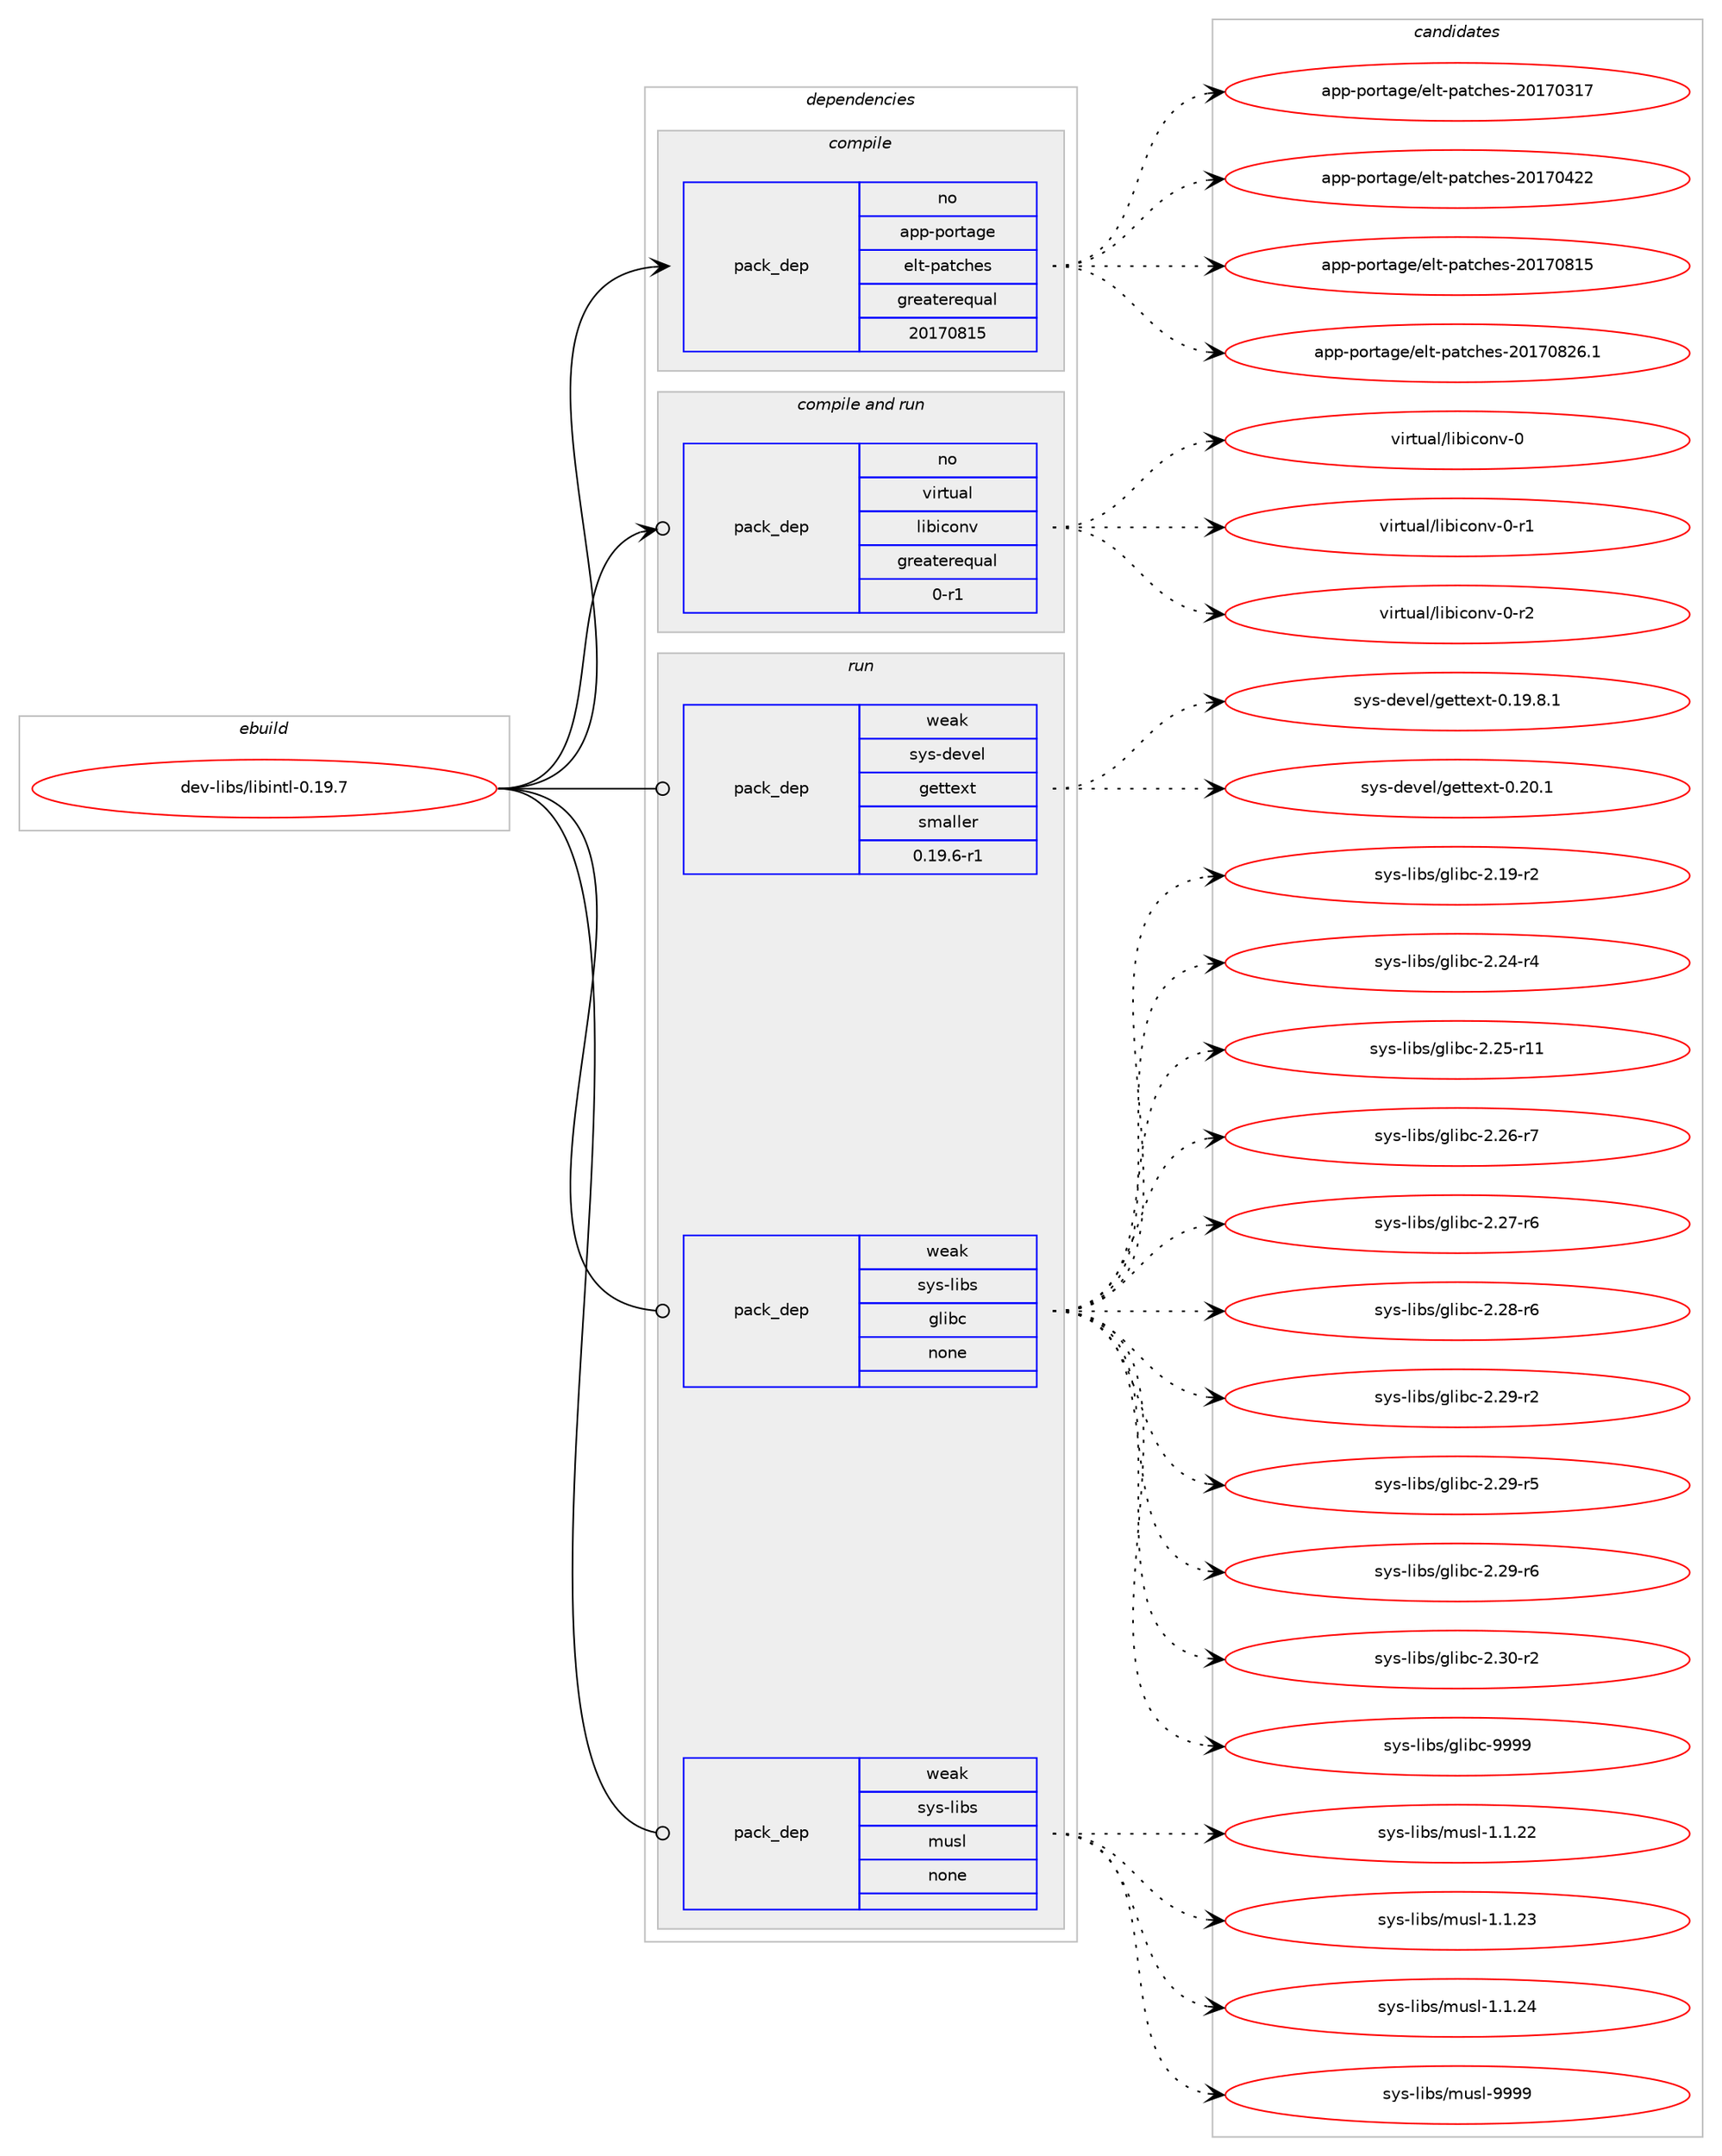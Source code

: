 digraph prolog {

# *************
# Graph options
# *************

newrank=true;
concentrate=true;
compound=true;
graph [rankdir=LR,fontname=Helvetica,fontsize=10,ranksep=1.5];#, ranksep=2.5, nodesep=0.2];
edge  [arrowhead=vee];
node  [fontname=Helvetica,fontsize=10];

# **********
# The ebuild
# **********

subgraph cluster_leftcol {
color=gray;
rank=same;
label=<<i>ebuild</i>>;
id [label="dev-libs/libintl-0.19.7", color=red, width=4, href="../dev-libs/libintl-0.19.7.svg"];
}

# ****************
# The dependencies
# ****************

subgraph cluster_midcol {
color=gray;
label=<<i>dependencies</i>>;
subgraph cluster_compile {
fillcolor="#eeeeee";
style=filled;
label=<<i>compile</i>>;
subgraph pack422721 {
dependency565996 [label=<<TABLE BORDER="0" CELLBORDER="1" CELLSPACING="0" CELLPADDING="4" WIDTH="220"><TR><TD ROWSPAN="6" CELLPADDING="30">pack_dep</TD></TR><TR><TD WIDTH="110">no</TD></TR><TR><TD>app-portage</TD></TR><TR><TD>elt-patches</TD></TR><TR><TD>greaterequal</TD></TR><TR><TD>20170815</TD></TR></TABLE>>, shape=none, color=blue];
}
id:e -> dependency565996:w [weight=20,style="solid",arrowhead="vee"];
}
subgraph cluster_compileandrun {
fillcolor="#eeeeee";
style=filled;
label=<<i>compile and run</i>>;
subgraph pack422722 {
dependency565997 [label=<<TABLE BORDER="0" CELLBORDER="1" CELLSPACING="0" CELLPADDING="4" WIDTH="220"><TR><TD ROWSPAN="6" CELLPADDING="30">pack_dep</TD></TR><TR><TD WIDTH="110">no</TD></TR><TR><TD>virtual</TD></TR><TR><TD>libiconv</TD></TR><TR><TD>greaterequal</TD></TR><TR><TD>0-r1</TD></TR></TABLE>>, shape=none, color=blue];
}
id:e -> dependency565997:w [weight=20,style="solid",arrowhead="odotvee"];
}
subgraph cluster_run {
fillcolor="#eeeeee";
style=filled;
label=<<i>run</i>>;
subgraph pack422723 {
dependency565998 [label=<<TABLE BORDER="0" CELLBORDER="1" CELLSPACING="0" CELLPADDING="4" WIDTH="220"><TR><TD ROWSPAN="6" CELLPADDING="30">pack_dep</TD></TR><TR><TD WIDTH="110">weak</TD></TR><TR><TD>sys-devel</TD></TR><TR><TD>gettext</TD></TR><TR><TD>smaller</TD></TR><TR><TD>0.19.6-r1</TD></TR></TABLE>>, shape=none, color=blue];
}
id:e -> dependency565998:w [weight=20,style="solid",arrowhead="odot"];
subgraph pack422724 {
dependency565999 [label=<<TABLE BORDER="0" CELLBORDER="1" CELLSPACING="0" CELLPADDING="4" WIDTH="220"><TR><TD ROWSPAN="6" CELLPADDING="30">pack_dep</TD></TR><TR><TD WIDTH="110">weak</TD></TR><TR><TD>sys-libs</TD></TR><TR><TD>glibc</TD></TR><TR><TD>none</TD></TR><TR><TD></TD></TR></TABLE>>, shape=none, color=blue];
}
id:e -> dependency565999:w [weight=20,style="solid",arrowhead="odot"];
subgraph pack422725 {
dependency566000 [label=<<TABLE BORDER="0" CELLBORDER="1" CELLSPACING="0" CELLPADDING="4" WIDTH="220"><TR><TD ROWSPAN="6" CELLPADDING="30">pack_dep</TD></TR><TR><TD WIDTH="110">weak</TD></TR><TR><TD>sys-libs</TD></TR><TR><TD>musl</TD></TR><TR><TD>none</TD></TR><TR><TD></TD></TR></TABLE>>, shape=none, color=blue];
}
id:e -> dependency566000:w [weight=20,style="solid",arrowhead="odot"];
}
}

# **************
# The candidates
# **************

subgraph cluster_choices {
rank=same;
color=gray;
label=<<i>candidates</i>>;

subgraph choice422721 {
color=black;
nodesep=1;
choice97112112451121111141169710310147101108116451129711699104101115455048495548514955 [label="app-portage/elt-patches-20170317", color=red, width=4,href="../app-portage/elt-patches-20170317.svg"];
choice97112112451121111141169710310147101108116451129711699104101115455048495548525050 [label="app-portage/elt-patches-20170422", color=red, width=4,href="../app-portage/elt-patches-20170422.svg"];
choice97112112451121111141169710310147101108116451129711699104101115455048495548564953 [label="app-portage/elt-patches-20170815", color=red, width=4,href="../app-portage/elt-patches-20170815.svg"];
choice971121124511211111411697103101471011081164511297116991041011154550484955485650544649 [label="app-portage/elt-patches-20170826.1", color=red, width=4,href="../app-portage/elt-patches-20170826.1.svg"];
dependency565996:e -> choice97112112451121111141169710310147101108116451129711699104101115455048495548514955:w [style=dotted,weight="100"];
dependency565996:e -> choice97112112451121111141169710310147101108116451129711699104101115455048495548525050:w [style=dotted,weight="100"];
dependency565996:e -> choice97112112451121111141169710310147101108116451129711699104101115455048495548564953:w [style=dotted,weight="100"];
dependency565996:e -> choice971121124511211111411697103101471011081164511297116991041011154550484955485650544649:w [style=dotted,weight="100"];
}
subgraph choice422722 {
color=black;
nodesep=1;
choice118105114116117971084710810598105991111101184548 [label="virtual/libiconv-0", color=red, width=4,href="../virtual/libiconv-0.svg"];
choice1181051141161179710847108105981059911111011845484511449 [label="virtual/libiconv-0-r1", color=red, width=4,href="../virtual/libiconv-0-r1.svg"];
choice1181051141161179710847108105981059911111011845484511450 [label="virtual/libiconv-0-r2", color=red, width=4,href="../virtual/libiconv-0-r2.svg"];
dependency565997:e -> choice118105114116117971084710810598105991111101184548:w [style=dotted,weight="100"];
dependency565997:e -> choice1181051141161179710847108105981059911111011845484511449:w [style=dotted,weight="100"];
dependency565997:e -> choice1181051141161179710847108105981059911111011845484511450:w [style=dotted,weight="100"];
}
subgraph choice422723 {
color=black;
nodesep=1;
choice1151211154510010111810110847103101116116101120116454846495746564649 [label="sys-devel/gettext-0.19.8.1", color=red, width=4,href="../sys-devel/gettext-0.19.8.1.svg"];
choice115121115451001011181011084710310111611610112011645484650484649 [label="sys-devel/gettext-0.20.1", color=red, width=4,href="../sys-devel/gettext-0.20.1.svg"];
dependency565998:e -> choice1151211154510010111810110847103101116116101120116454846495746564649:w [style=dotted,weight="100"];
dependency565998:e -> choice115121115451001011181011084710310111611610112011645484650484649:w [style=dotted,weight="100"];
}
subgraph choice422724 {
color=black;
nodesep=1;
choice115121115451081059811547103108105989945504649574511450 [label="sys-libs/glibc-2.19-r2", color=red, width=4,href="../sys-libs/glibc-2.19-r2.svg"];
choice115121115451081059811547103108105989945504650524511452 [label="sys-libs/glibc-2.24-r4", color=red, width=4,href="../sys-libs/glibc-2.24-r4.svg"];
choice11512111545108105981154710310810598994550465053451144949 [label="sys-libs/glibc-2.25-r11", color=red, width=4,href="../sys-libs/glibc-2.25-r11.svg"];
choice115121115451081059811547103108105989945504650544511455 [label="sys-libs/glibc-2.26-r7", color=red, width=4,href="../sys-libs/glibc-2.26-r7.svg"];
choice115121115451081059811547103108105989945504650554511454 [label="sys-libs/glibc-2.27-r6", color=red, width=4,href="../sys-libs/glibc-2.27-r6.svg"];
choice115121115451081059811547103108105989945504650564511454 [label="sys-libs/glibc-2.28-r6", color=red, width=4,href="../sys-libs/glibc-2.28-r6.svg"];
choice115121115451081059811547103108105989945504650574511450 [label="sys-libs/glibc-2.29-r2", color=red, width=4,href="../sys-libs/glibc-2.29-r2.svg"];
choice115121115451081059811547103108105989945504650574511453 [label="sys-libs/glibc-2.29-r5", color=red, width=4,href="../sys-libs/glibc-2.29-r5.svg"];
choice115121115451081059811547103108105989945504650574511454 [label="sys-libs/glibc-2.29-r6", color=red, width=4,href="../sys-libs/glibc-2.29-r6.svg"];
choice115121115451081059811547103108105989945504651484511450 [label="sys-libs/glibc-2.30-r2", color=red, width=4,href="../sys-libs/glibc-2.30-r2.svg"];
choice11512111545108105981154710310810598994557575757 [label="sys-libs/glibc-9999", color=red, width=4,href="../sys-libs/glibc-9999.svg"];
dependency565999:e -> choice115121115451081059811547103108105989945504649574511450:w [style=dotted,weight="100"];
dependency565999:e -> choice115121115451081059811547103108105989945504650524511452:w [style=dotted,weight="100"];
dependency565999:e -> choice11512111545108105981154710310810598994550465053451144949:w [style=dotted,weight="100"];
dependency565999:e -> choice115121115451081059811547103108105989945504650544511455:w [style=dotted,weight="100"];
dependency565999:e -> choice115121115451081059811547103108105989945504650554511454:w [style=dotted,weight="100"];
dependency565999:e -> choice115121115451081059811547103108105989945504650564511454:w [style=dotted,weight="100"];
dependency565999:e -> choice115121115451081059811547103108105989945504650574511450:w [style=dotted,weight="100"];
dependency565999:e -> choice115121115451081059811547103108105989945504650574511453:w [style=dotted,weight="100"];
dependency565999:e -> choice115121115451081059811547103108105989945504650574511454:w [style=dotted,weight="100"];
dependency565999:e -> choice115121115451081059811547103108105989945504651484511450:w [style=dotted,weight="100"];
dependency565999:e -> choice11512111545108105981154710310810598994557575757:w [style=dotted,weight="100"];
}
subgraph choice422725 {
color=black;
nodesep=1;
choice11512111545108105981154710911711510845494649465050 [label="sys-libs/musl-1.1.22", color=red, width=4,href="../sys-libs/musl-1.1.22.svg"];
choice11512111545108105981154710911711510845494649465051 [label="sys-libs/musl-1.1.23", color=red, width=4,href="../sys-libs/musl-1.1.23.svg"];
choice11512111545108105981154710911711510845494649465052 [label="sys-libs/musl-1.1.24", color=red, width=4,href="../sys-libs/musl-1.1.24.svg"];
choice1151211154510810598115471091171151084557575757 [label="sys-libs/musl-9999", color=red, width=4,href="../sys-libs/musl-9999.svg"];
dependency566000:e -> choice11512111545108105981154710911711510845494649465050:w [style=dotted,weight="100"];
dependency566000:e -> choice11512111545108105981154710911711510845494649465051:w [style=dotted,weight="100"];
dependency566000:e -> choice11512111545108105981154710911711510845494649465052:w [style=dotted,weight="100"];
dependency566000:e -> choice1151211154510810598115471091171151084557575757:w [style=dotted,weight="100"];
}
}

}
